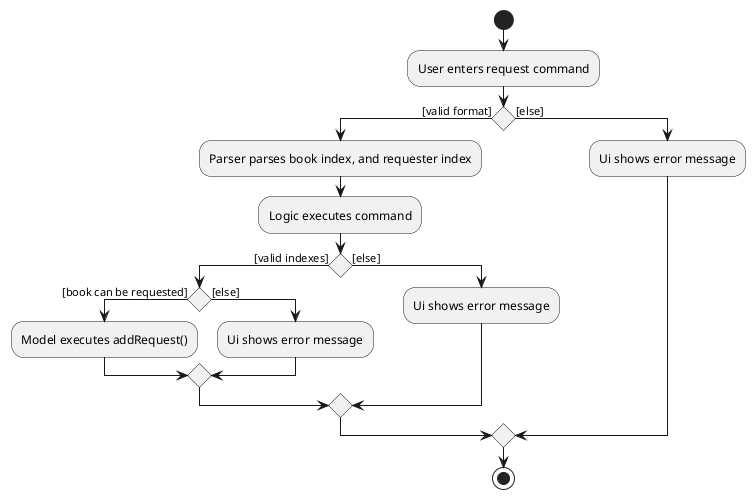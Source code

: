 @startuml
start
:User enters request command;
if () then ([valid format])
    :Parser parses book index, and requester index;
        :Logic executes command;
        if () then ([valid indexes])
            if () then ([book can be requested])
                :Model executes addRequest();
            else ([else])
                :Ui shows error message;
            endif
        else ([else])
            :Ui shows error message;
        endif
else([else])
    :Ui shows error message;
endif
stop
@enduml
